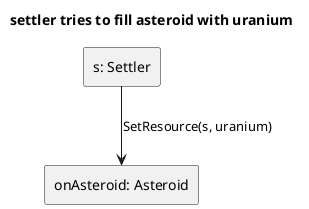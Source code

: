 @startuml

title "settler tries to fill asteroid with uranium"

rectangle "s: Settler" as settler
rectangle "onAsteroid: Asteroid" as onAsteroid

settler-down->onAsteroid : SetResource(s, uranium)

@enduml